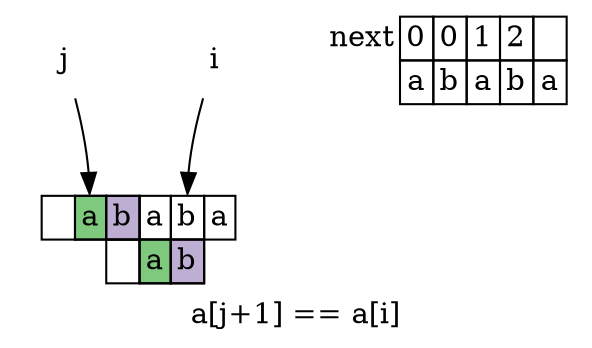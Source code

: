 digraph g {
    label="a[j+1] == a[i]"
    node[shape=plaintext fillcolor=white colorscheme=accent8 ];
    //ranksep=0.3
    arrow[shape=plaintext weight=0 label="i"];
    next[
        label=< <TABLE CELLBORDER="1" BORDER="0" CELLSPACING="0" CELLPADDING="2">
            <tr>
                <td PORT="0" border="0">next</td>
                <td PORT="1">0</td>
                <td PORT="2">0</td>
                <td PORT="3">1</td>
                <td PORT="4">2</td>
                <td PORT="5">  </td>
            </tr>
            <tr>
                <td PORT="0" border="0">  </td>
                <td PORT="1">a</td>
                <td PORT="2">b</td>
                <td PORT="3">a</td>
                <td PORT="4">b</td>
                <td PORT="5">a</td>
            </tr>
        </TABLE> >
    ];
    a[
        label=< <TABLE CELLBORDER="1" BORDER="0" CELLSPACING="0" CELLPADDING="2">
            <tr>
                <td PORT="0">  </td>
                <td PORT="1" bgcolor="1">a</td>
                <td PORT="2" bgcolor="2">b</td>
                <td PORT="3">a</td>
                <td PORT="4">b</td>
                <td PORT="5">a</td>
            </tr>
            <tr>
                <td PORT="0" border="0">  </td>
                <td PORT="1" border="0">  </td>
                <td PORT="2">  </td>
                <td PORT="3" bgcolor="1">a</td>
                <td PORT="4" bgcolor="2">b</td>
            </tr>
        </TABLE> >
    ]
    //next:1->a:1[style=invis];
    arrow->a:4;
    j->a:1;
}
